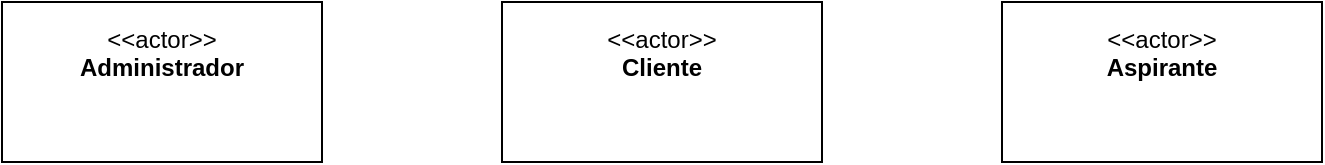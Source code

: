 <mxfile version="14.9.3" type="github"><diagram id="Vv4n0xqky498aHg4NoYz" name="Page-1"><mxGraphModel dx="1422" dy="768" grid="1" gridSize="10" guides="1" tooltips="1" connect="1" arrows="1" fold="1" page="1" pageScale="1" pageWidth="850" pageHeight="1100" math="0" shadow="0"><root><mxCell id="0"/><mxCell id="1" parent="0"/><mxCell id="v95L4VQjI9HK4F1GSxgS-19" value="&lt;p&gt;&amp;lt;&amp;lt;actor&amp;gt;&amp;gt;&lt;br&gt;&lt;b&gt;Administrador&lt;/b&gt;&lt;/p&gt;" style="shape=rect;html=1;overflow=fill;whiteSpace=wrap;align=center;" vertex="1" parent="1"><mxGeometry x="30" y="70" width="160" height="80" as="geometry"/></mxCell><mxCell id="v95L4VQjI9HK4F1GSxgS-21" value="&lt;p&gt;&amp;lt;&amp;lt;actor&amp;gt;&amp;gt;&lt;br&gt;&lt;b&gt;Cliente&lt;/b&gt;&lt;/p&gt;" style="shape=rect;html=1;overflow=fill;whiteSpace=wrap;align=center;" vertex="1" parent="1"><mxGeometry x="280" y="70" width="160" height="80" as="geometry"/></mxCell><mxCell id="v95L4VQjI9HK4F1GSxgS-22" value="&lt;p&gt;&amp;lt;&amp;lt;actor&amp;gt;&amp;gt;&lt;br&gt;&lt;b&gt;Aspirante&lt;/b&gt;&lt;/p&gt;" style="shape=rect;html=1;overflow=fill;whiteSpace=wrap;align=center;" vertex="1" parent="1"><mxGeometry x="530" y="70" width="160" height="80" as="geometry"/></mxCell></root></mxGraphModel></diagram></mxfile>